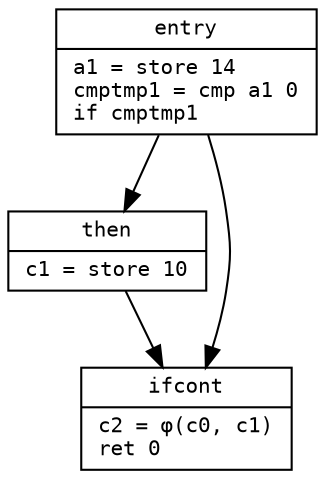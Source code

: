 digraph CFG {
  node [shape=record,fontname="Courier",fontsize=10];

  "entry" [label="{entry|a1 = store 14\lcmptmp1 = cmp a1 0\lif cmptmp1\l}"];
  "entry" -> "then";
  "entry" -> "ifcont";

  "then" [label="{then|c1 = store 10\l}"];
  "then" -> "ifcont";

  "ifcont" [label="{ifcont|c2 = φ(c0, c1)\lret 0\l}"];

}
